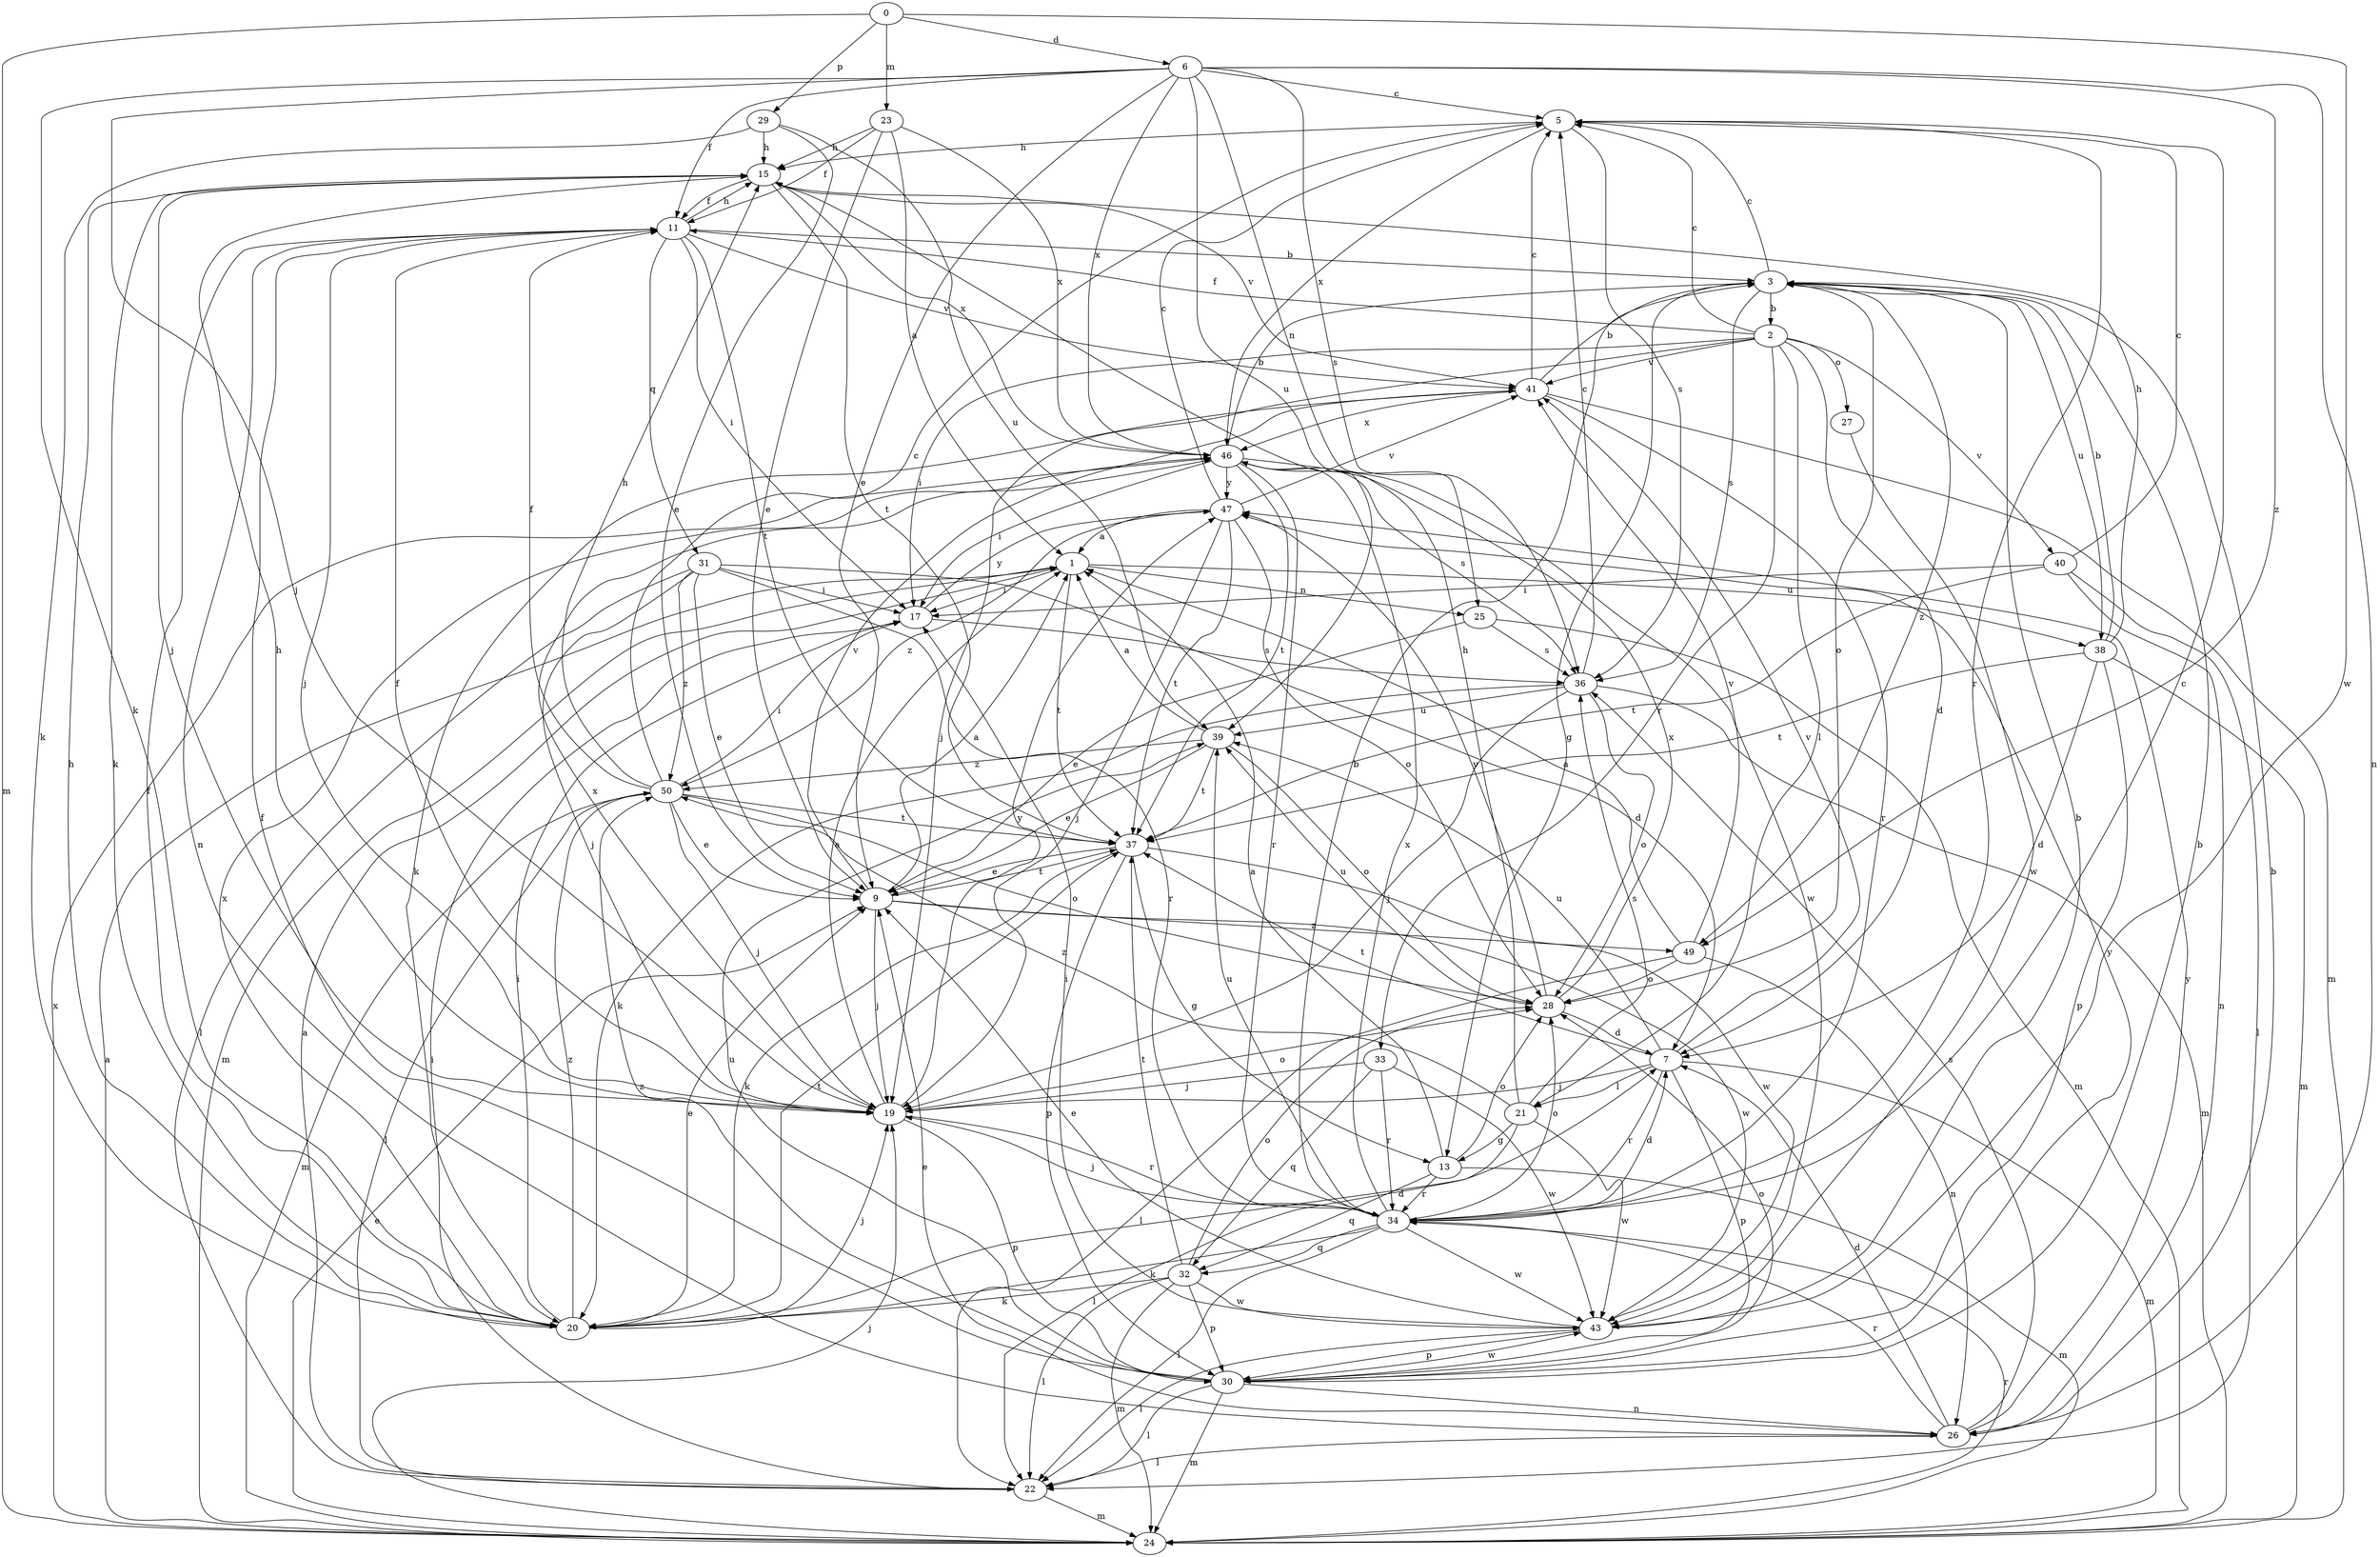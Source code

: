 strict digraph  {
0;
1;
2;
3;
5;
6;
7;
9;
11;
13;
15;
17;
19;
20;
21;
22;
23;
24;
25;
26;
27;
28;
29;
30;
31;
32;
33;
34;
36;
37;
38;
39;
40;
41;
43;
46;
47;
49;
50;
0 -> 6  [label=d];
0 -> 23  [label=m];
0 -> 24  [label=m];
0 -> 29  [label=p];
0 -> 43  [label=w];
1 -> 17  [label=i];
1 -> 24  [label=m];
1 -> 25  [label=n];
1 -> 37  [label=t];
1 -> 38  [label=u];
2 -> 5  [label=c];
2 -> 7  [label=d];
2 -> 11  [label=f];
2 -> 17  [label=i];
2 -> 19  [label=j];
2 -> 21  [label=l];
2 -> 27  [label=o];
2 -> 33  [label=r];
2 -> 40  [label=v];
2 -> 41  [label=v];
3 -> 2  [label=b];
3 -> 5  [label=c];
3 -> 13  [label=g];
3 -> 28  [label=o];
3 -> 36  [label=s];
3 -> 38  [label=u];
3 -> 49  [label=z];
5 -> 15  [label=h];
5 -> 34  [label=r];
5 -> 36  [label=s];
5 -> 46  [label=x];
6 -> 5  [label=c];
6 -> 9  [label=e];
6 -> 11  [label=f];
6 -> 19  [label=j];
6 -> 20  [label=k];
6 -> 25  [label=n];
6 -> 26  [label=n];
6 -> 36  [label=s];
6 -> 39  [label=u];
6 -> 46  [label=x];
6 -> 49  [label=z];
7 -> 19  [label=j];
7 -> 21  [label=l];
7 -> 24  [label=m];
7 -> 30  [label=p];
7 -> 34  [label=r];
7 -> 37  [label=t];
7 -> 39  [label=u];
7 -> 41  [label=v];
9 -> 1  [label=a];
9 -> 19  [label=j];
9 -> 37  [label=t];
9 -> 41  [label=v];
9 -> 43  [label=w];
9 -> 49  [label=z];
11 -> 3  [label=b];
11 -> 15  [label=h];
11 -> 17  [label=i];
11 -> 19  [label=j];
11 -> 26  [label=n];
11 -> 31  [label=q];
11 -> 37  [label=t];
11 -> 41  [label=v];
13 -> 1  [label=a];
13 -> 24  [label=m];
13 -> 28  [label=o];
13 -> 32  [label=q];
13 -> 34  [label=r];
15 -> 11  [label=f];
15 -> 19  [label=j];
15 -> 20  [label=k];
15 -> 37  [label=t];
15 -> 41  [label=v];
15 -> 46  [label=x];
17 -> 36  [label=s];
17 -> 47  [label=y];
19 -> 1  [label=a];
19 -> 11  [label=f];
19 -> 15  [label=h];
19 -> 28  [label=o];
19 -> 30  [label=p];
19 -> 34  [label=r];
19 -> 46  [label=x];
19 -> 47  [label=y];
20 -> 7  [label=d];
20 -> 9  [label=e];
20 -> 11  [label=f];
20 -> 15  [label=h];
20 -> 17  [label=i];
20 -> 19  [label=j];
20 -> 37  [label=t];
20 -> 46  [label=x];
20 -> 50  [label=z];
21 -> 13  [label=g];
21 -> 15  [label=h];
21 -> 22  [label=l];
21 -> 36  [label=s];
21 -> 43  [label=w];
21 -> 50  [label=z];
22 -> 1  [label=a];
22 -> 17  [label=i];
22 -> 24  [label=m];
23 -> 1  [label=a];
23 -> 9  [label=e];
23 -> 11  [label=f];
23 -> 15  [label=h];
23 -> 46  [label=x];
24 -> 1  [label=a];
24 -> 9  [label=e];
24 -> 19  [label=j];
24 -> 34  [label=r];
24 -> 46  [label=x];
25 -> 9  [label=e];
25 -> 24  [label=m];
25 -> 36  [label=s];
26 -> 3  [label=b];
26 -> 7  [label=d];
26 -> 9  [label=e];
26 -> 22  [label=l];
26 -> 34  [label=r];
26 -> 36  [label=s];
26 -> 47  [label=y];
27 -> 43  [label=w];
28 -> 7  [label=d];
28 -> 39  [label=u];
28 -> 46  [label=x];
28 -> 47  [label=y];
29 -> 9  [label=e];
29 -> 15  [label=h];
29 -> 20  [label=k];
29 -> 39  [label=u];
30 -> 3  [label=b];
30 -> 11  [label=f];
30 -> 22  [label=l];
30 -> 24  [label=m];
30 -> 26  [label=n];
30 -> 28  [label=o];
30 -> 39  [label=u];
30 -> 43  [label=w];
30 -> 47  [label=y];
30 -> 50  [label=z];
31 -> 7  [label=d];
31 -> 9  [label=e];
31 -> 17  [label=i];
31 -> 19  [label=j];
31 -> 22  [label=l];
31 -> 34  [label=r];
31 -> 50  [label=z];
32 -> 20  [label=k];
32 -> 22  [label=l];
32 -> 24  [label=m];
32 -> 28  [label=o];
32 -> 30  [label=p];
32 -> 37  [label=t];
32 -> 43  [label=w];
33 -> 19  [label=j];
33 -> 32  [label=q];
33 -> 34  [label=r];
33 -> 43  [label=w];
34 -> 3  [label=b];
34 -> 5  [label=c];
34 -> 7  [label=d];
34 -> 19  [label=j];
34 -> 20  [label=k];
34 -> 22  [label=l];
34 -> 28  [label=o];
34 -> 32  [label=q];
34 -> 39  [label=u];
34 -> 43  [label=w];
34 -> 46  [label=x];
36 -> 5  [label=c];
36 -> 19  [label=j];
36 -> 20  [label=k];
36 -> 24  [label=m];
36 -> 28  [label=o];
36 -> 39  [label=u];
37 -> 9  [label=e];
37 -> 13  [label=g];
37 -> 20  [label=k];
37 -> 30  [label=p];
37 -> 43  [label=w];
38 -> 3  [label=b];
38 -> 7  [label=d];
38 -> 15  [label=h];
38 -> 24  [label=m];
38 -> 30  [label=p];
38 -> 37  [label=t];
39 -> 1  [label=a];
39 -> 9  [label=e];
39 -> 28  [label=o];
39 -> 37  [label=t];
39 -> 50  [label=z];
40 -> 5  [label=c];
40 -> 17  [label=i];
40 -> 22  [label=l];
40 -> 26  [label=n];
40 -> 37  [label=t];
41 -> 3  [label=b];
41 -> 5  [label=c];
41 -> 20  [label=k];
41 -> 24  [label=m];
41 -> 34  [label=r];
41 -> 46  [label=x];
43 -> 3  [label=b];
43 -> 9  [label=e];
43 -> 17  [label=i];
43 -> 22  [label=l];
43 -> 30  [label=p];
46 -> 3  [label=b];
46 -> 17  [label=i];
46 -> 34  [label=r];
46 -> 36  [label=s];
46 -> 37  [label=t];
46 -> 43  [label=w];
46 -> 47  [label=y];
47 -> 1  [label=a];
47 -> 5  [label=c];
47 -> 19  [label=j];
47 -> 28  [label=o];
47 -> 37  [label=t];
47 -> 41  [label=v];
47 -> 50  [label=z];
49 -> 1  [label=a];
49 -> 22  [label=l];
49 -> 26  [label=n];
49 -> 28  [label=o];
49 -> 41  [label=v];
50 -> 5  [label=c];
50 -> 9  [label=e];
50 -> 11  [label=f];
50 -> 15  [label=h];
50 -> 17  [label=i];
50 -> 19  [label=j];
50 -> 22  [label=l];
50 -> 24  [label=m];
50 -> 28  [label=o];
50 -> 37  [label=t];
}
